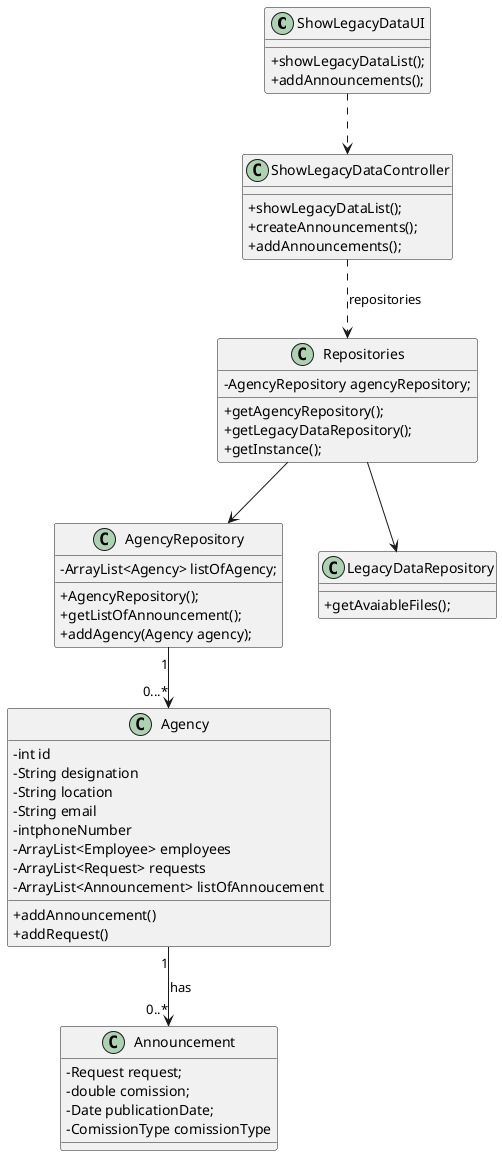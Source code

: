  @startuml
'skinparam monochrome true
skinparam packageStyle rectangle
skinparam shadowing false
skinparam linetype polyline
'skinparam linetype orto

skinparam classAttributeIconSize 0

'left to right direction

class ShowLegacyDataUI{
+showLegacyDataList();
+addAnnouncements();
}

class ShowLegacyDataController{
+showLegacyDataList();
+createAnnouncements();
+addAnnouncements();
}

class AgencyRepository{
-ArrayList<Agency> listOfAgency;
+AgencyRepository();
+getListOfAnnouncement();
+addAgency(Agency agency);
}

class Repositories{
-AgencyRepository agencyRepository;
+getAgencyRepository();
+getLegacyDataRepository();
+getInstance();
}

class LegacyDataRepository{
+getAvaiableFiles();
}


class Announcement{
-Request request;
-double comission;
-Date publicationDate;
-ComissionType comissionType
}

class Agency{
   -int id
   -String designation
    -String location
    -String email
    -intphoneNumber
    -ArrayList<Employee> employees
    -ArrayList<Request> requests
    -ArrayList<Announcement> listOfAnnoucement
    +addAnnouncement()
    +addRequest()
}

ShowLegacyDataUI ..> ShowLegacyDataController
ShowLegacyDataController ..> Repositories : repositories
Repositories --> AgencyRepository
Repositories --> LegacyDataRepository
AgencyRepository "1" --> "0...*" Agency
Agency "1" --> "0..*" Announcement : has


@enduml